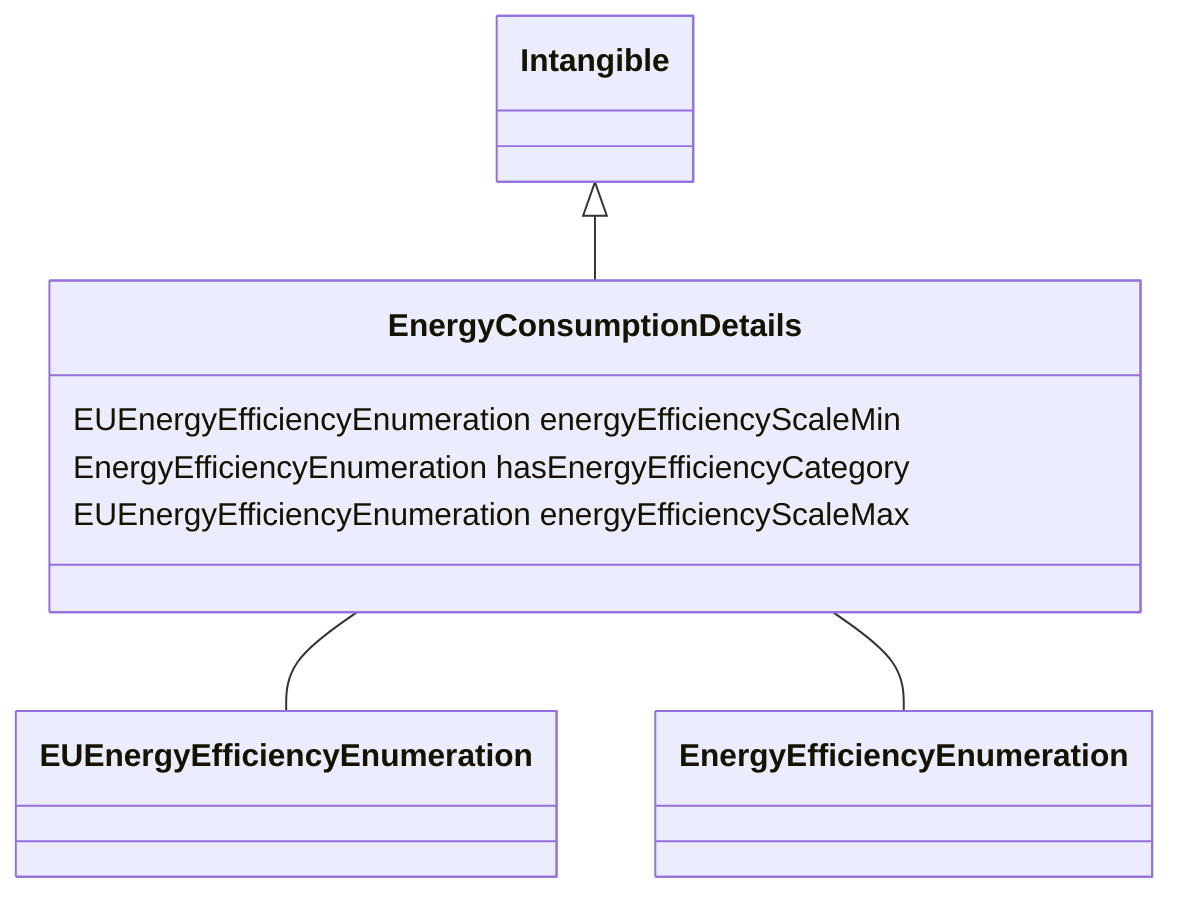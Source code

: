 classDiagram
  EnergyConsumptionDetails -- EUEnergyEfficiencyEnumeration
EnergyConsumptionDetails -- EnergyEfficiencyEnumeration


Intangible <|-- EnergyConsumptionDetails
class EnergyConsumptionDetails {

  EUEnergyEfficiencyEnumeration energyEfficiencyScaleMin
  EnergyEfficiencyEnumeration hasEnergyEfficiencyCategory
  EUEnergyEfficiencyEnumeration energyEfficiencyScaleMax

}